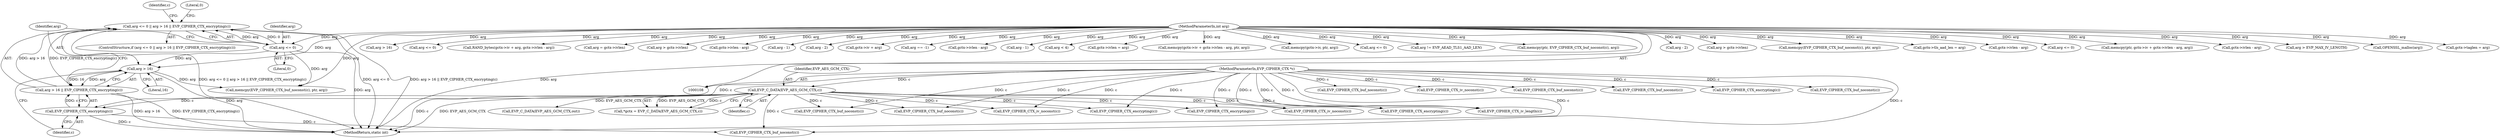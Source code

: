 digraph "0_openssl_00d965474b22b54e4275232bc71ee0c699c5cd21_0@API" {
"1000217" [label="(Call,arg <= 0 || arg > 16 || EVP_CIPHER_CTX_encrypting(c))"];
"1000218" [label="(Call,arg <= 0)"];
"1000111" [label="(MethodParameterIn,int arg)"];
"1000221" [label="(Call,arg > 16 || EVP_CIPHER_CTX_encrypting(c))"];
"1000222" [label="(Call,arg > 16)"];
"1000225" [label="(Call,EVP_CIPHER_CTX_encrypting(c))"];
"1000117" [label="(Call,EVP_C_DATA(EVP_AES_GCM_CTX,c))"];
"1000109" [label="(MethodParameterIn,EVP_CIPHER_CTX *c)"];
"1000224" [label="(Literal,16)"];
"1000520" [label="(Call,arg - 2)"];
"1000465" [label="(Call,EVP_CIPHER_CTX_buf_noconst(c))"];
"1000177" [label="(Call,arg > gctx->ivlen)"];
"1000464" [label="(Call,memcpy(EVP_CIPHER_CTX_buf_noconst(c), ptr, arg))"];
"1000226" [label="(Identifier,c)"];
"1000488" [label="(Call,EVP_CIPHER_CTX_buf_noconst(c))"];
"1000585" [label="(Call,EVP_CIPHER_CTX_iv_noconst(c))"];
"1000220" [label="(Literal,0)"];
"1000469" [label="(Call,gctx->tls_aad_len = arg)"];
"1000218" [label="(Call,arg <= 0)"];
"1000627" [label="(MethodReturn,static int)"];
"1000324" [label="(Call,gctx->ivlen - arg)"];
"1000367" [label="(Call,arg <= 0)"];
"1000118" [label="(Identifier,EVP_AES_GCM_CTX)"];
"1000264" [label="(Call,EVP_CIPHER_CTX_buf_noconst(c))"];
"1000253" [label="(Call,EVP_CIPHER_CTX_encrypting(c))"];
"1000115" [label="(Call,*gctx = EVP_C_DATA(EVP_AES_GCM_CTX,c))"];
"1000380" [label="(Call,memcpy(ptr, gctx->iv + gctx->ivlen - arg, arg))"];
"1000386" [label="(Call,gctx->ivlen - arg)"];
"1000119" [label="(Identifier,c)"];
"1000174" [label="(Call,arg > EVP_MAX_IV_LENGTH)"];
"1000230" [label="(Call,EVP_CIPHER_CTX_buf_noconst(c))"];
"1000198" [label="(Call,OPENSSL_malloc(arg))"];
"1000219" [label="(Identifier,arg)"];
"1000315" [label="(Call,EVP_CIPHER_CTX_encrypting(c))"];
"1000217" [label="(Call,arg <= 0 || arg > 16 || EVP_CIPHER_CTX_encrypting(c))"];
"1000234" [label="(Call,gctx->taglen = arg)"];
"1000138" [label="(Call,EVP_CIPHER_CTX_iv_length(c))"];
"1000547" [label="(Call,EVP_C_DATA(EVP_AES_GCM_CTX,out))"];
"1000144" [label="(Call,EVP_CIPHER_CTX_iv_noconst(c))"];
"1000229" [label="(Call,memcpy(EVP_CIPHER_CTX_buf_noconst(c), ptr, arg))"];
"1000248" [label="(Call,arg > 16)"];
"1000117" [label="(Call,EVP_C_DATA(EVP_AES_GCM_CTX,c))"];
"1000244" [label="(Call,arg <= 0)"];
"1000318" [label="(Call,RAND_bytes(gctx->iv + arg, gctx->ivlen - arg))"];
"1000375" [label="(Call,arg = gctx->ivlen)"];
"1000370" [label="(Call,arg > gctx->ivlen)"];
"1000432" [label="(Call,gctx->ivlen - arg)"];
"1000111" [label="(MethodParameterIn,int arg)"];
"1000528" [label="(Call,EVP_CIPHER_CTX_buf_noconst(c))"];
"1000221" [label="(Call,arg > 16 || EVP_CIPHER_CTX_encrypting(c))"];
"1000231" [label="(Identifier,c)"];
"1000490" [label="(Call,arg - 1)"];
"1000483" [label="(Call,arg - 2)"];
"1000518" [label="(Call,EVP_CIPHER_CTX_buf_noconst(c))"];
"1000319" [label="(Call,gctx->iv + arg)"];
"1000228" [label="(Literal,0)"];
"1000271" [label="(Call,arg == -1)"];
"1000297" [label="(Call,gctx->ivlen - arg)"];
"1000530" [label="(Call,arg - 1)"];
"1000293" [label="(Call,arg < 4)"];
"1000223" [label="(Identifier,arg)"];
"1000109" [label="(MethodParameterIn,EVP_CIPHER_CTX *c)"];
"1000504" [label="(Call,EVP_CIPHER_CTX_encrypting(c))"];
"1000225" [label="(Call,EVP_CIPHER_CTX_encrypting(c))"];
"1000208" [label="(Call,gctx->ivlen = arg)"];
"1000216" [label="(ControlStructure,if (arg <= 0 || arg > 16 || EVP_CIPHER_CTX_encrypting(c)))"];
"1000427" [label="(Call,memcpy(gctx->iv + gctx->ivlen - arg, ptr, arg))"];
"1000307" [label="(Call,memcpy(gctx->iv, ptr, arg))"];
"1000188" [label="(Call,EVP_CIPHER_CTX_iv_noconst(c))"];
"1000222" [label="(Call,arg > 16)"];
"1000167" [label="(Call,arg <= 0)"];
"1000481" [label="(Call,EVP_CIPHER_CTX_buf_noconst(c))"];
"1000459" [label="(Call,arg != EVP_AEAD_TLS1_AAD_LEN)"];
"1000423" [label="(Call,EVP_CIPHER_CTX_encrypting(c))"];
"1000262" [label="(Call,memcpy(ptr, EVP_CIPHER_CTX_buf_noconst(c), arg))"];
"1000217" -> "1000216"  [label="AST: "];
"1000217" -> "1000218"  [label="CFG: "];
"1000217" -> "1000221"  [label="CFG: "];
"1000218" -> "1000217"  [label="AST: "];
"1000221" -> "1000217"  [label="AST: "];
"1000228" -> "1000217"  [label="CFG: "];
"1000231" -> "1000217"  [label="CFG: "];
"1000217" -> "1000627"  [label="DDG: arg > 16 || EVP_CIPHER_CTX_encrypting(c)"];
"1000217" -> "1000627"  [label="DDG: arg <= 0 || arg > 16 || EVP_CIPHER_CTX_encrypting(c)"];
"1000217" -> "1000627"  [label="DDG: arg <= 0"];
"1000218" -> "1000217"  [label="DDG: arg"];
"1000218" -> "1000217"  [label="DDG: 0"];
"1000221" -> "1000217"  [label="DDG: arg > 16"];
"1000221" -> "1000217"  [label="DDG: EVP_CIPHER_CTX_encrypting(c)"];
"1000218" -> "1000220"  [label="CFG: "];
"1000219" -> "1000218"  [label="AST: "];
"1000220" -> "1000218"  [label="AST: "];
"1000223" -> "1000218"  [label="CFG: "];
"1000218" -> "1000627"  [label="DDG: arg"];
"1000111" -> "1000218"  [label="DDG: arg"];
"1000218" -> "1000222"  [label="DDG: arg"];
"1000218" -> "1000229"  [label="DDG: arg"];
"1000111" -> "1000108"  [label="AST: "];
"1000111" -> "1000627"  [label="DDG: arg"];
"1000111" -> "1000167"  [label="DDG: arg"];
"1000111" -> "1000174"  [label="DDG: arg"];
"1000111" -> "1000177"  [label="DDG: arg"];
"1000111" -> "1000198"  [label="DDG: arg"];
"1000111" -> "1000208"  [label="DDG: arg"];
"1000111" -> "1000222"  [label="DDG: arg"];
"1000111" -> "1000229"  [label="DDG: arg"];
"1000111" -> "1000234"  [label="DDG: arg"];
"1000111" -> "1000244"  [label="DDG: arg"];
"1000111" -> "1000248"  [label="DDG: arg"];
"1000111" -> "1000262"  [label="DDG: arg"];
"1000111" -> "1000271"  [label="DDG: arg"];
"1000111" -> "1000293"  [label="DDG: arg"];
"1000111" -> "1000297"  [label="DDG: arg"];
"1000111" -> "1000307"  [label="DDG: arg"];
"1000111" -> "1000318"  [label="DDG: arg"];
"1000111" -> "1000319"  [label="DDG: arg"];
"1000111" -> "1000324"  [label="DDG: arg"];
"1000111" -> "1000367"  [label="DDG: arg"];
"1000111" -> "1000370"  [label="DDG: arg"];
"1000111" -> "1000375"  [label="DDG: arg"];
"1000111" -> "1000386"  [label="DDG: arg"];
"1000111" -> "1000380"  [label="DDG: arg"];
"1000111" -> "1000432"  [label="DDG: arg"];
"1000111" -> "1000427"  [label="DDG: arg"];
"1000111" -> "1000459"  [label="DDG: arg"];
"1000111" -> "1000464"  [label="DDG: arg"];
"1000111" -> "1000469"  [label="DDG: arg"];
"1000111" -> "1000483"  [label="DDG: arg"];
"1000111" -> "1000490"  [label="DDG: arg"];
"1000111" -> "1000520"  [label="DDG: arg"];
"1000111" -> "1000530"  [label="DDG: arg"];
"1000221" -> "1000222"  [label="CFG: "];
"1000221" -> "1000225"  [label="CFG: "];
"1000222" -> "1000221"  [label="AST: "];
"1000225" -> "1000221"  [label="AST: "];
"1000221" -> "1000627"  [label="DDG: EVP_CIPHER_CTX_encrypting(c)"];
"1000221" -> "1000627"  [label="DDG: arg > 16"];
"1000222" -> "1000221"  [label="DDG: arg"];
"1000222" -> "1000221"  [label="DDG: 16"];
"1000225" -> "1000221"  [label="DDG: c"];
"1000222" -> "1000224"  [label="CFG: "];
"1000223" -> "1000222"  [label="AST: "];
"1000224" -> "1000222"  [label="AST: "];
"1000226" -> "1000222"  [label="CFG: "];
"1000222" -> "1000627"  [label="DDG: arg"];
"1000222" -> "1000229"  [label="DDG: arg"];
"1000225" -> "1000226"  [label="CFG: "];
"1000226" -> "1000225"  [label="AST: "];
"1000225" -> "1000627"  [label="DDG: c"];
"1000117" -> "1000225"  [label="DDG: c"];
"1000109" -> "1000225"  [label="DDG: c"];
"1000225" -> "1000230"  [label="DDG: c"];
"1000117" -> "1000115"  [label="AST: "];
"1000117" -> "1000119"  [label="CFG: "];
"1000118" -> "1000117"  [label="AST: "];
"1000119" -> "1000117"  [label="AST: "];
"1000115" -> "1000117"  [label="CFG: "];
"1000117" -> "1000627"  [label="DDG: EVP_AES_GCM_CTX"];
"1000117" -> "1000627"  [label="DDG: c"];
"1000117" -> "1000115"  [label="DDG: EVP_AES_GCM_CTX"];
"1000117" -> "1000115"  [label="DDG: c"];
"1000109" -> "1000117"  [label="DDG: c"];
"1000117" -> "1000138"  [label="DDG: c"];
"1000117" -> "1000188"  [label="DDG: c"];
"1000117" -> "1000230"  [label="DDG: c"];
"1000117" -> "1000253"  [label="DDG: c"];
"1000117" -> "1000264"  [label="DDG: c"];
"1000117" -> "1000315"  [label="DDG: c"];
"1000117" -> "1000423"  [label="DDG: c"];
"1000117" -> "1000465"  [label="DDG: c"];
"1000117" -> "1000547"  [label="DDG: EVP_AES_GCM_CTX"];
"1000117" -> "1000585"  [label="DDG: c"];
"1000109" -> "1000108"  [label="AST: "];
"1000109" -> "1000627"  [label="DDG: c"];
"1000109" -> "1000138"  [label="DDG: c"];
"1000109" -> "1000144"  [label="DDG: c"];
"1000109" -> "1000188"  [label="DDG: c"];
"1000109" -> "1000230"  [label="DDG: c"];
"1000109" -> "1000253"  [label="DDG: c"];
"1000109" -> "1000264"  [label="DDG: c"];
"1000109" -> "1000315"  [label="DDG: c"];
"1000109" -> "1000423"  [label="DDG: c"];
"1000109" -> "1000465"  [label="DDG: c"];
"1000109" -> "1000481"  [label="DDG: c"];
"1000109" -> "1000488"  [label="DDG: c"];
"1000109" -> "1000504"  [label="DDG: c"];
"1000109" -> "1000518"  [label="DDG: c"];
"1000109" -> "1000528"  [label="DDG: c"];
"1000109" -> "1000585"  [label="DDG: c"];
}
